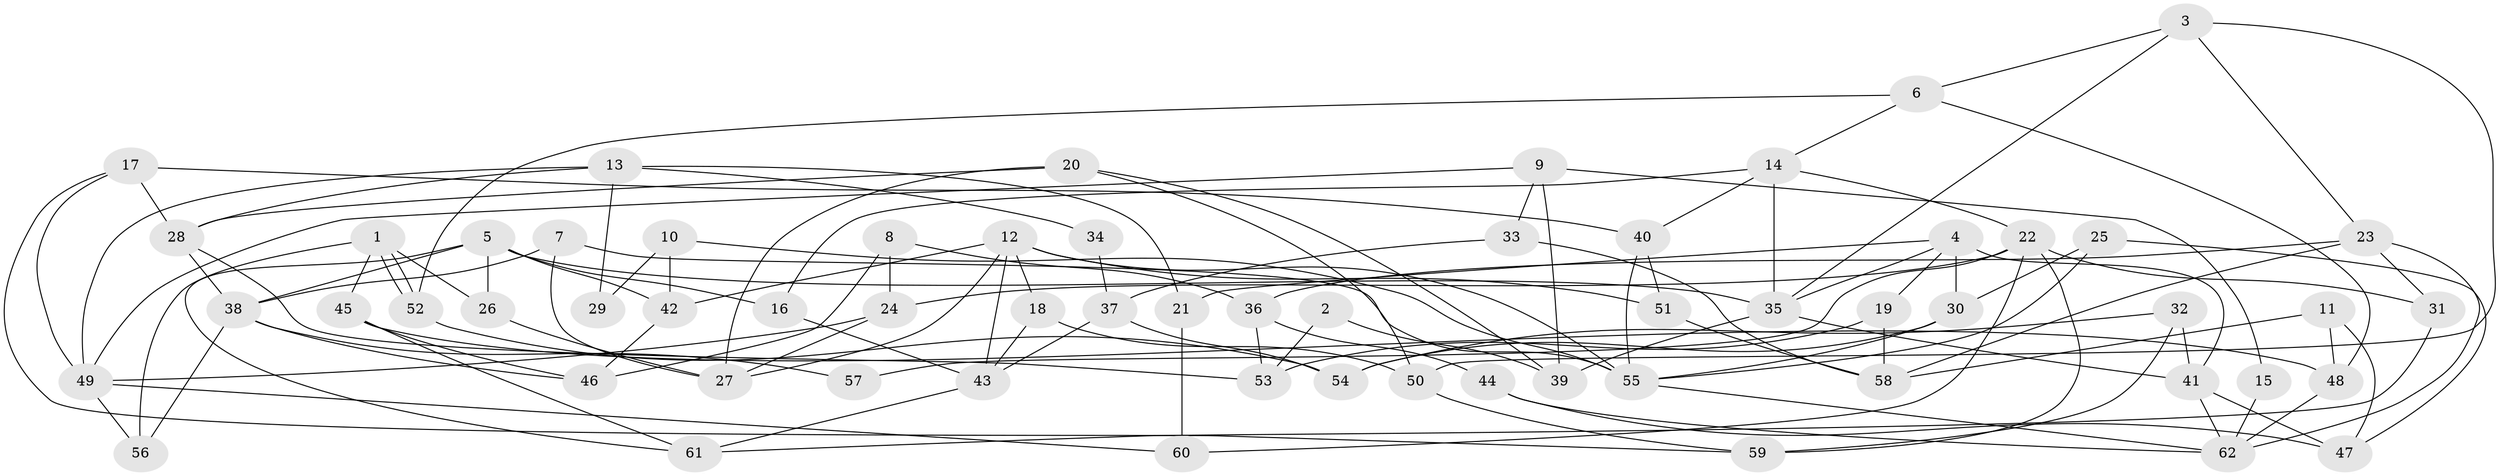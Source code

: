 // coarse degree distribution, {3: 0.2222222222222222, 5: 0.1111111111111111, 4: 0.2222222222222222, 2: 0.16666666666666666, 6: 0.05555555555555555, 7: 0.05555555555555555, 9: 0.05555555555555555, 8: 0.1111111111111111}
// Generated by graph-tools (version 1.1) at 2025/52/03/04/25 21:52:39]
// undirected, 62 vertices, 124 edges
graph export_dot {
graph [start="1"]
  node [color=gray90,style=filled];
  1;
  2;
  3;
  4;
  5;
  6;
  7;
  8;
  9;
  10;
  11;
  12;
  13;
  14;
  15;
  16;
  17;
  18;
  19;
  20;
  21;
  22;
  23;
  24;
  25;
  26;
  27;
  28;
  29;
  30;
  31;
  32;
  33;
  34;
  35;
  36;
  37;
  38;
  39;
  40;
  41;
  42;
  43;
  44;
  45;
  46;
  47;
  48;
  49;
  50;
  51;
  52;
  53;
  54;
  55;
  56;
  57;
  58;
  59;
  60;
  61;
  62;
  1 -- 52;
  1 -- 52;
  1 -- 56;
  1 -- 26;
  1 -- 45;
  2 -- 53;
  2 -- 39;
  3 -- 35;
  3 -- 50;
  3 -- 6;
  3 -- 23;
  4 -- 41;
  4 -- 21;
  4 -- 19;
  4 -- 30;
  4 -- 35;
  5 -- 35;
  5 -- 26;
  5 -- 16;
  5 -- 38;
  5 -- 42;
  5 -- 61;
  6 -- 52;
  6 -- 14;
  6 -- 48;
  7 -- 27;
  7 -- 55;
  7 -- 38;
  8 -- 46;
  8 -- 36;
  8 -- 24;
  9 -- 49;
  9 -- 39;
  9 -- 15;
  9 -- 33;
  10 -- 42;
  10 -- 55;
  10 -- 29;
  11 -- 48;
  11 -- 58;
  11 -- 47;
  12 -- 42;
  12 -- 18;
  12 -- 27;
  12 -- 43;
  12 -- 51;
  12 -- 55;
  13 -- 28;
  13 -- 49;
  13 -- 21;
  13 -- 29;
  13 -- 34;
  14 -- 40;
  14 -- 16;
  14 -- 22;
  14 -- 35;
  15 -- 62;
  16 -- 43;
  17 -- 59;
  17 -- 40;
  17 -- 28;
  17 -- 49;
  18 -- 50;
  18 -- 43;
  19 -- 53;
  19 -- 58;
  20 -- 28;
  20 -- 27;
  20 -- 39;
  20 -- 50;
  21 -- 60;
  22 -- 31;
  22 -- 24;
  22 -- 57;
  22 -- 59;
  22 -- 60;
  23 -- 62;
  23 -- 31;
  23 -- 36;
  23 -- 58;
  24 -- 27;
  24 -- 49;
  25 -- 47;
  25 -- 55;
  25 -- 30;
  26 -- 27;
  28 -- 38;
  28 -- 53;
  30 -- 54;
  30 -- 55;
  31 -- 61;
  32 -- 41;
  32 -- 54;
  32 -- 59;
  33 -- 58;
  33 -- 37;
  34 -- 37;
  35 -- 39;
  35 -- 41;
  36 -- 44;
  36 -- 53;
  37 -- 43;
  37 -- 54;
  38 -- 46;
  38 -- 56;
  38 -- 57;
  40 -- 55;
  40 -- 51;
  41 -- 62;
  41 -- 47;
  42 -- 46;
  43 -- 61;
  44 -- 47;
  44 -- 62;
  45 -- 61;
  45 -- 46;
  45 -- 48;
  48 -- 62;
  49 -- 56;
  49 -- 60;
  50 -- 59;
  51 -- 58;
  52 -- 54;
  55 -- 62;
}
